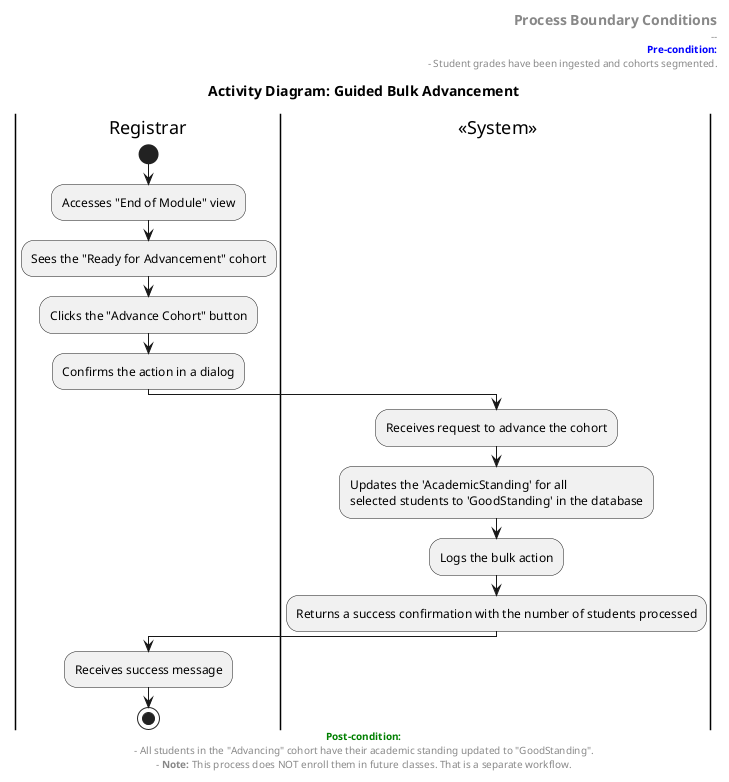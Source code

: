 @startuml
title Activity Diagram: Guided Bulk Advancement

header
  <font size=14><b>Process Boundary Conditions</b></font>
  --
  <font color=blue><b>Pre-condition:</b></font>
  - Student grades have been ingested and cohorts segmented.
endheader

footer
  <font color=green><b>Post-condition:</b></font>
  - All students in the "Advancing" cohort have their academic standing updated to "GoodStanding".
  - **Note:** This process does NOT enroll them in future classes. That is a separate workflow.
endfooter

skinparam activity {
    BackgroundColor<<System>> LightBlue
    BorderColor<<System>> #0000FF
    BackgroundColor<<Registrar>> Beige
    BorderColor<<Registrar>> #8B4513
}

|Registrar|
start
:Accesses "End of Module" view;
:Sees the "Ready for Advancement" cohort;
:Clicks the "Advance Cohort" button;
:Confirms the action in a dialog;

|System| <<System>>
:Receives request to advance the cohort;
:Updates the 'AcademicStanding' for all
selected students to 'GoodStanding' in the database;
:Logs the bulk action;
:Returns a success confirmation with the number of students processed;

|Registrar|
:Receives success message;
stop
@enduml
